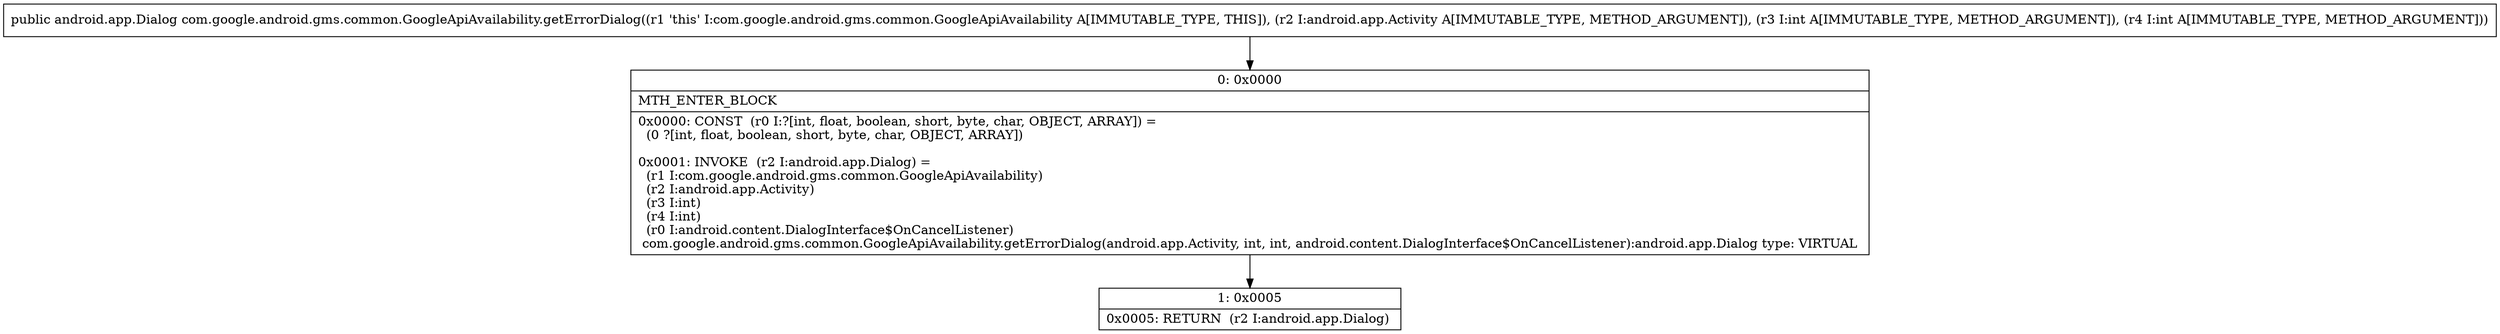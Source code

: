 digraph "CFG forcom.google.android.gms.common.GoogleApiAvailability.getErrorDialog(Landroid\/app\/Activity;II)Landroid\/app\/Dialog;" {
Node_0 [shape=record,label="{0\:\ 0x0000|MTH_ENTER_BLOCK\l|0x0000: CONST  (r0 I:?[int, float, boolean, short, byte, char, OBJECT, ARRAY]) = \l  (0 ?[int, float, boolean, short, byte, char, OBJECT, ARRAY])\l \l0x0001: INVOKE  (r2 I:android.app.Dialog) = \l  (r1 I:com.google.android.gms.common.GoogleApiAvailability)\l  (r2 I:android.app.Activity)\l  (r3 I:int)\l  (r4 I:int)\l  (r0 I:android.content.DialogInterface$OnCancelListener)\l com.google.android.gms.common.GoogleApiAvailability.getErrorDialog(android.app.Activity, int, int, android.content.DialogInterface$OnCancelListener):android.app.Dialog type: VIRTUAL \l}"];
Node_1 [shape=record,label="{1\:\ 0x0005|0x0005: RETURN  (r2 I:android.app.Dialog) \l}"];
MethodNode[shape=record,label="{public android.app.Dialog com.google.android.gms.common.GoogleApiAvailability.getErrorDialog((r1 'this' I:com.google.android.gms.common.GoogleApiAvailability A[IMMUTABLE_TYPE, THIS]), (r2 I:android.app.Activity A[IMMUTABLE_TYPE, METHOD_ARGUMENT]), (r3 I:int A[IMMUTABLE_TYPE, METHOD_ARGUMENT]), (r4 I:int A[IMMUTABLE_TYPE, METHOD_ARGUMENT])) }"];
MethodNode -> Node_0;
Node_0 -> Node_1;
}

